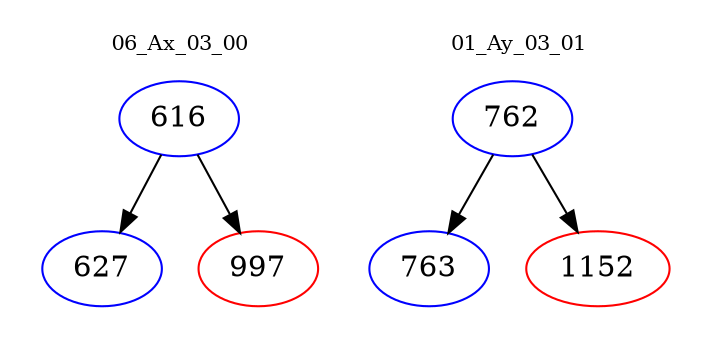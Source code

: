digraph{
subgraph cluster_0 {
color = white
label = "06_Ax_03_00";
fontsize=10;
T0_616 [label="616", color="blue"]
T0_616 -> T0_627 [color="black"]
T0_627 [label="627", color="blue"]
T0_616 -> T0_997 [color="black"]
T0_997 [label="997", color="red"]
}
subgraph cluster_1 {
color = white
label = "01_Ay_03_01";
fontsize=10;
T1_762 [label="762", color="blue"]
T1_762 -> T1_763 [color="black"]
T1_763 [label="763", color="blue"]
T1_762 -> T1_1152 [color="black"]
T1_1152 [label="1152", color="red"]
}
}
